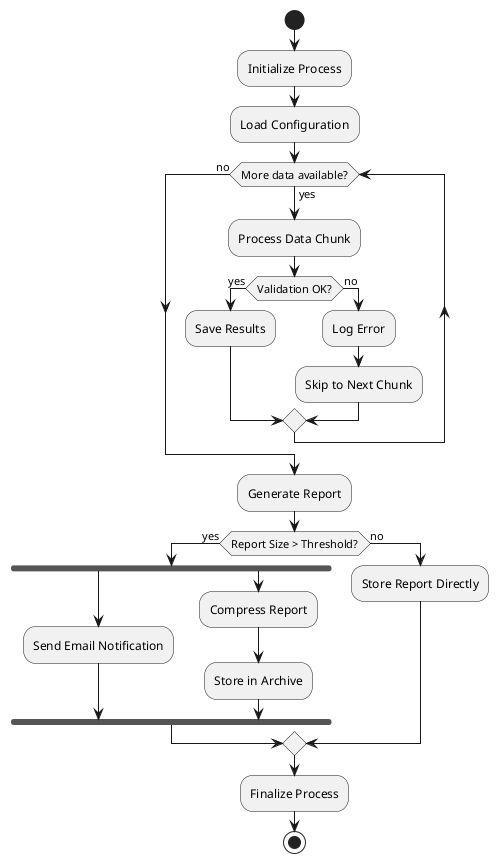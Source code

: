 @startuml Activity Complex Example
start

:Initialize Process;
:Load Configuration;
while (More data available?) is (yes)
  :Process Data Chunk;
  if (Validation OK?) then (yes)
    :Save Results;
  else (no)
    :Log Error;
    :Skip to Next Chunk;
  endif
endwhile (no)

:Generate Report;
if (Report Size > Threshold?) then (yes)
  fork
    :Send Email Notification;
  fork again
    :Compress Report;
    :Store in Archive;
  end fork
else (no)
  :Store Report Directly;
endif

:Finalize Process;
stop
@enduml

